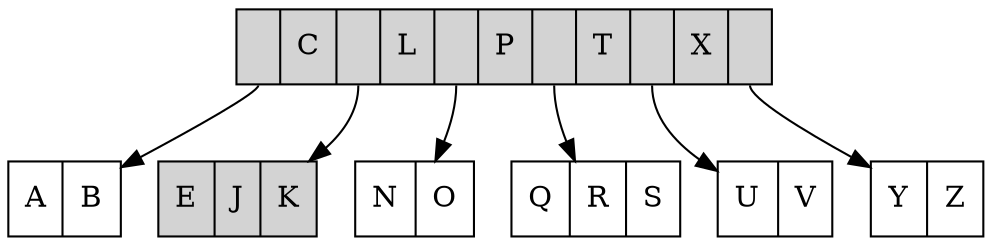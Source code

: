 digraph G{
	margin="0"
	node[shape=record]
	tCLPTX[label="<C0>|C|<C1>|L|<C2>|P|<C3>|T|<C4>|X|<C5>", style=filled];
	tCLPTXAB[label="A|B"];
	tCLPTXEJK[label="E|J|K", style=filled];
	tCLPTXNO[label="N|O"];
	tCLPTXQRS[label="Q|R|S"];
	tCLPTXUV[label="U|V"];
	tCLPTXYZ[label="Y|Z"];
	tCLPTX:C0->tCLPTXAB;
	tCLPTX:C1->tCLPTXEJK;
	tCLPTX:C2->tCLPTXNO;
	tCLPTX:C3->tCLPTXQRS;
	tCLPTX:C4->tCLPTXUV;
	tCLPTX:C5->tCLPTXYZ;
}
